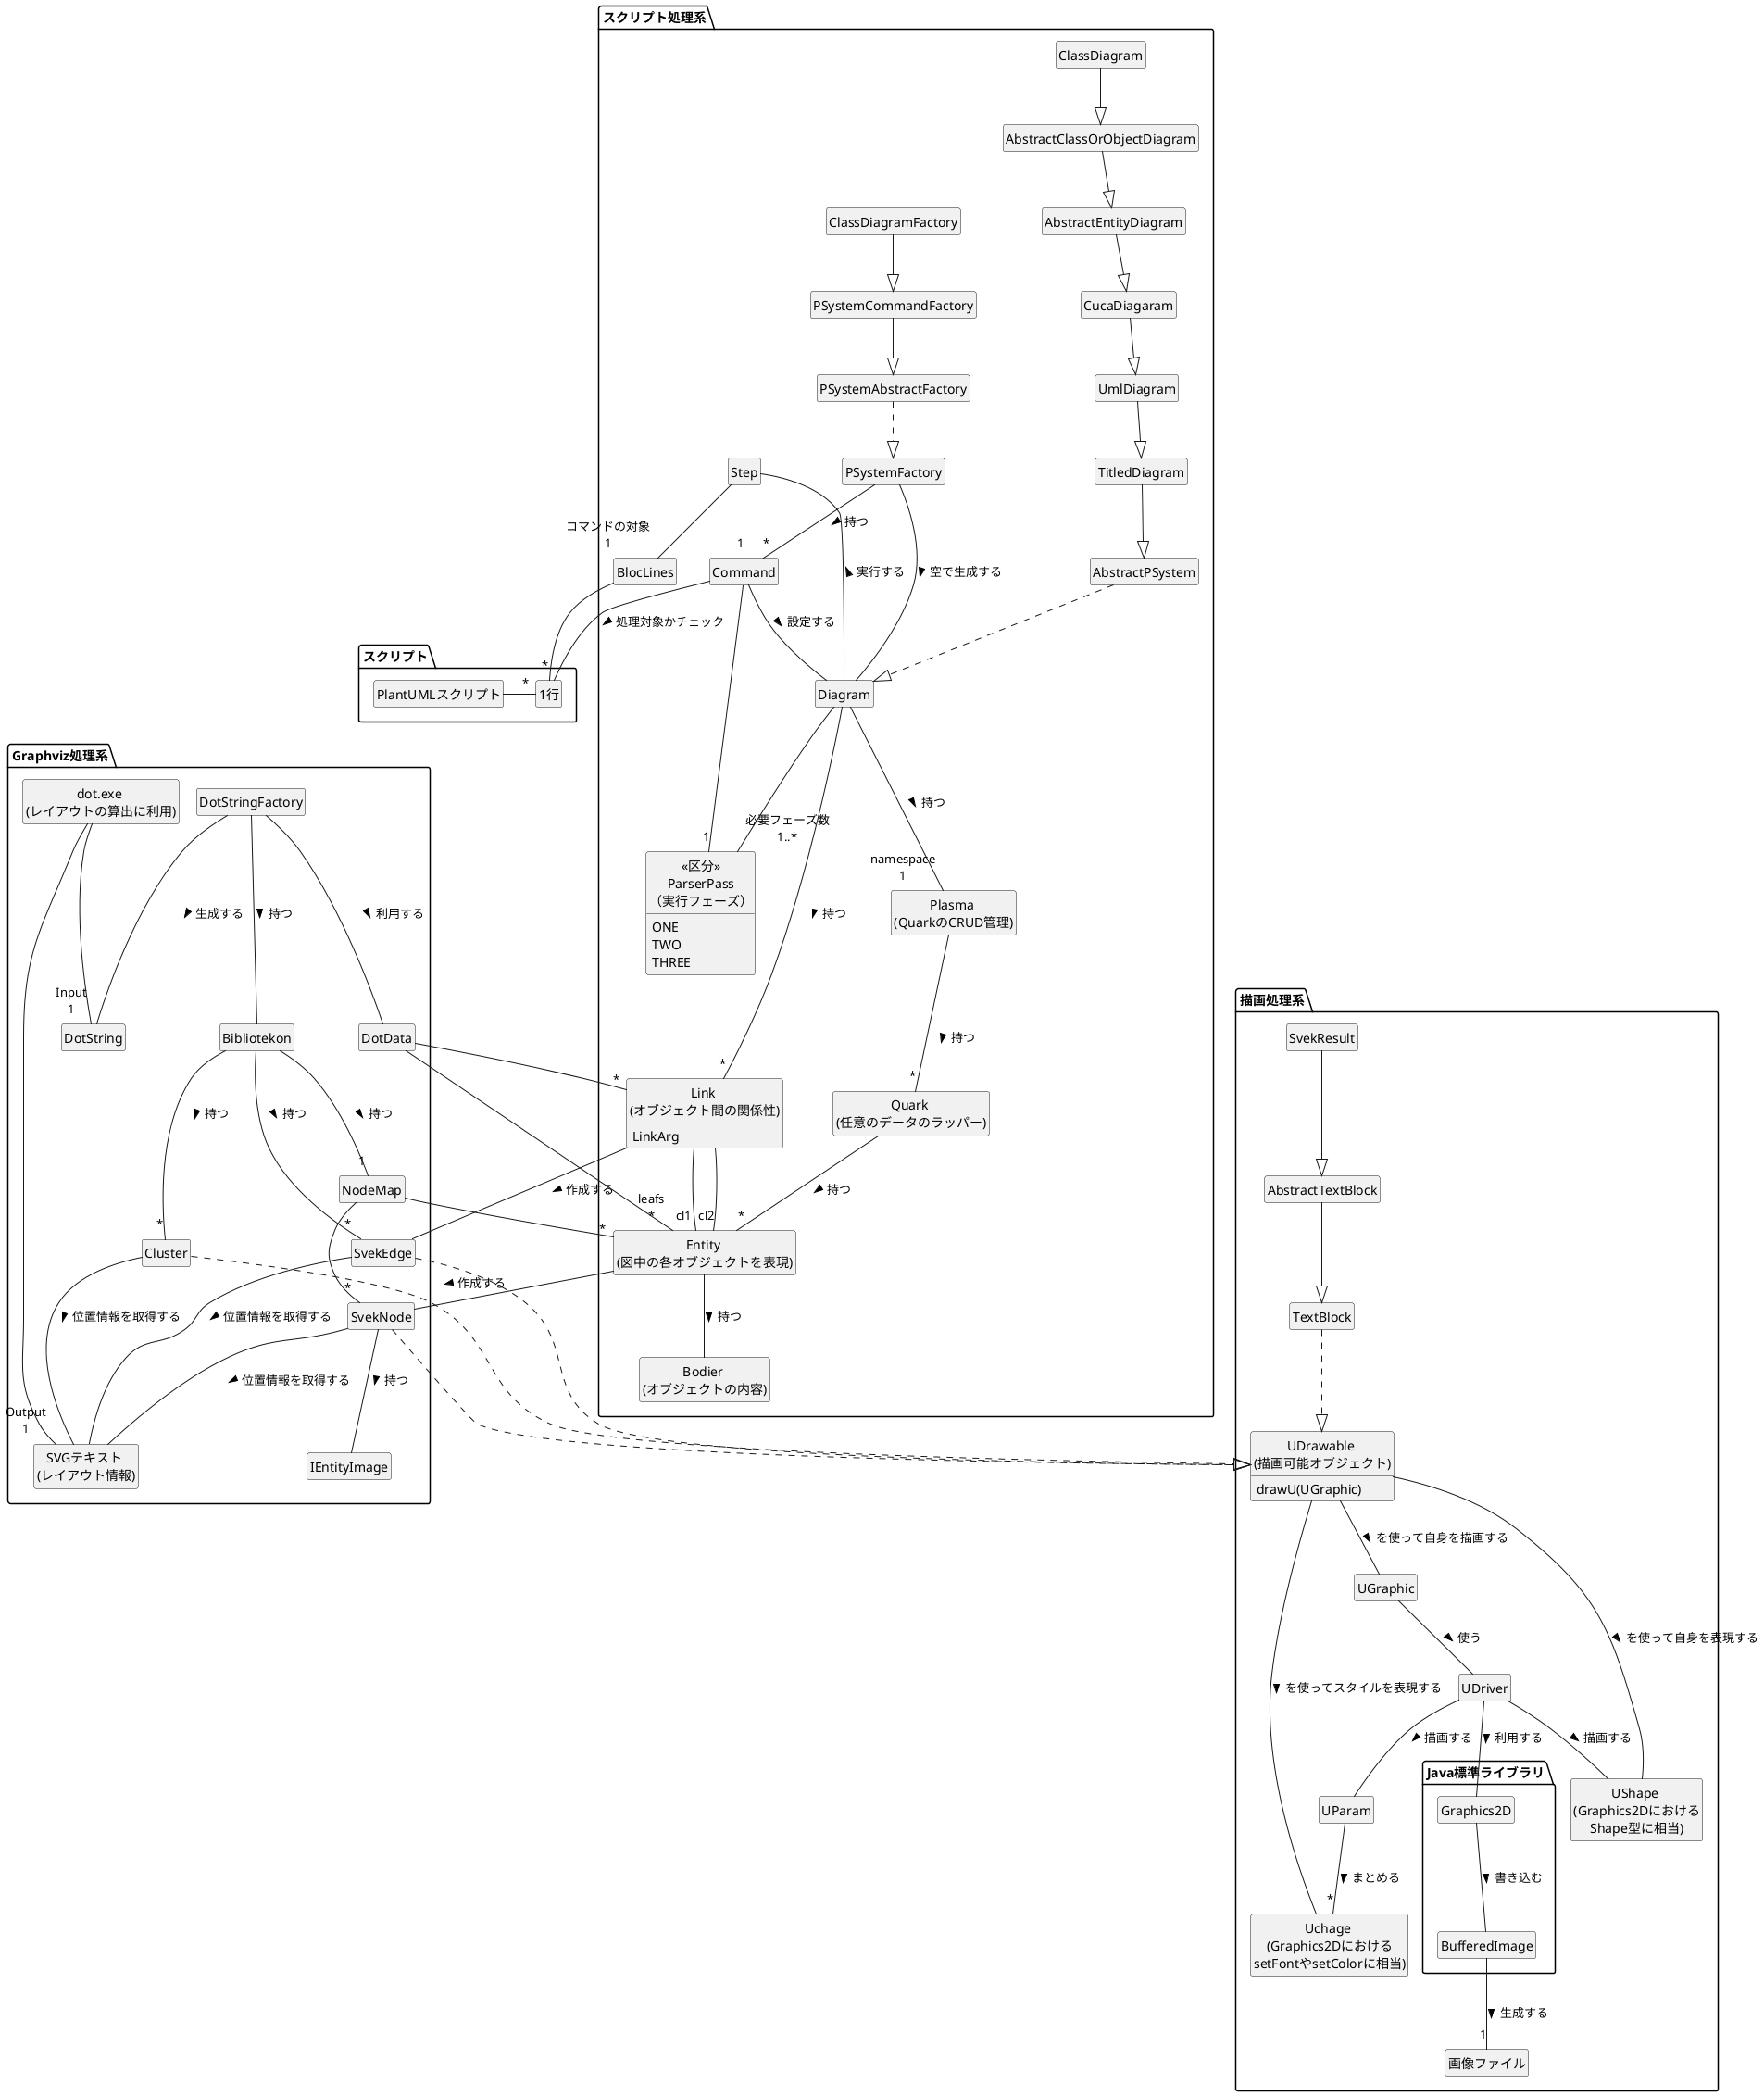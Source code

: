 @startuml
hide empty fields 
hide empty methods
hide class circle

package "スクリプト" {
  class "PlantUMLスクリプト" as PlnatUMLスクリプト
  class "1行" as スクリプト1行
}

package "スクリプト処理系" {
  class "BlocLines" as BlocLines
  class "Command" as Command
  class "Step" as Step
  class "PSystemFactory" as PSystemFactory
  class "PSystemAbstractFactory" as PSystemAbstractFactory
  class "PSystemCommandFactory" as PSystemCommandFactory
  class "ClassDiagramFactory" as ClassDiagramFactory

  class "Diagram" as Diagram
  class "AbstractPSystem" as AbstractPSystem
  class "TitledDiagram" as TitledDiagram
  class "UmlDiagram" as UmlDiagram
  class "CucaDiagaram" as CucaDiagaram
  class "AbstractEntityDiagram" as AbstractEntityDiagram
  class "AbstractClassOrObjectDiagram" as AbstractClassOrObjectDiagram
  class "ClassDiagram" as ClassDiagram

  class "<<区分>>\nParserPass\n（実行フェーズ）" as ParserPass {
    ONE
    TWO
    THREE
  }
  class "Plasma \n(QuarkのCRUD管理)" as Plasma
  class "Quark \n(任意のデータのラッパー)" as Quark
  class "Entity \n(図中の各オブジェクトを表現)" as Entity
  class "Bodier \n(オブジェクトの内容)" as Bodier
  class "Link \n(オブジェクト間の関係性)" as Link {
    LinkArg
  }
}

package Graphviz処理系 {
  class "DotStringFactory" as DotStringFactory
  class "DotString" as DotString
  class "DotData" as DotData
  class "Bibliotekon" as Bibliotekon
  class "Cluster" as Cluster
  class "NodeMap" as NodeMap
  class "SvekNode" as SvekNode
  class "SvekEdge" as SvekEdge
  class "IEntityImage" as IEntityImage
  class "dot.exe \n(レイアウトの算出に利用)" as dot_exe
  class "SVGテキスト \n(レイアウト情報)" as SVGテキスト
}

package "描画処理系" {
  class "UDrawable \n(描画可能オブジェクト)" as UDrawable {
    drawU(UGraphic)
  }
  class "TextBlock" as TextBlock
  class "AbstractTextBlock" as AbstractTextBlock
  class "SvekResult" as SvekResult

  class "UGraphic" as UGraphic
  class "UShape \n(Graphics2Dにおける\nShape型に相当)" as UShape
  class "UDriver" as UDriver
  class "UParam" as UParam
  class "Uchage \n(Graphics2Dにおける\nsetFontやsetColorに相当)" as Uchage
  class "画像ファイル" as 画像ファイル

  package "Java標準ライブラリ" {
    class "Graphics2D" as Graphics2D
    class "BufferedImage" as BufferedImage
  }
}

PlnatUMLスクリプト - "*" スクリプト1行
BlocLines -- "*" スクリプト1行

Step -- "1" Command
Step -- "コマンドの対象\n1" BlocLines

PSystemFactory -- "*" Command : 持つ >
PSystemFactory -- Diagram : 空で生成する >

ClassDiagramFactory --|> PSystemCommandFactory
PSystemCommandFactory --|> PSystemAbstractFactory
PSystemAbstractFactory ..|> PSystemFactory

Command -- スクリプト1行 : 処理対象かチェック >
Command -- "1" ParserPass
Command -- Diagram : 設定する >

Diagram -- "必要フェーズ数\n1..*" ParserPass
Diagram -- "namespace\n1" Plasma : 持つ >
Diagram -- "*" Link : 持つ >
Diagram -- Step : 実行する >

ClassDiagram --|> AbstractClassOrObjectDiagram
AbstractClassOrObjectDiagram --|> AbstractEntityDiagram
AbstractEntityDiagram --|> CucaDiagaram
CucaDiagaram --|> UmlDiagram
UmlDiagram --|> TitledDiagram
TitledDiagram --|> AbstractPSystem
AbstractPSystem ..|> Diagram

Plasma -- "*" Quark : 持つ >
Quark -- "*" Entity : 持つ >

Link -- "cl1" Entity
Link -- "cl2" Entity
Link -- SvekEdge : 作成する >

Entity -- SvekNode : 作成する >
Entity -- Bodier : 持つ >

DotData -- "leafs\n*" Entity
DotData -- "*" Link

NodeMap -- "*" Entity
NodeMap -- "*" SvekNode

DotStringFactory -- DotString : 生成する >
DotStringFactory -- Bibliotekon : 持つ >
DotStringFactory -- DotData : 利用する >

Bibliotekon -- "*" Cluster : 持つ >
Bibliotekon -- "1" NodeMap : 持つ >
Bibliotekon -- "*" SvekEdge : 持つ >

SvekNode -- IEntityImage : 持つ >
SvekNode -- SVGテキスト : 位置情報を取得する >
SvekNode ..|> UDrawable

SvekEdge -- SVGテキスト : 位置情報を取得する >
SvekEdge ..|> UDrawable

Cluster -- SVGテキスト : 位置情報を取得する >
Cluster ..|> UDrawable

dot_exe -- "Input\n1" DotString
dot_exe -- "Output\n1" SVGテキスト

UDrawable -- UGraphic : を使って自身を描画する >
UDrawable -- UShape : を使って自身を表現する > 
UDrawable -- Uchage : を使ってスタイルを表現する >

UGraphic -- UDriver : 使う >

UParam -- "*" Uchage : まとめる >

UDriver -- UShape : 描画する >
UDriver -- UParam : 描画する >
UDriver -- Graphics2D : 利用する >

Graphics2D -- BufferedImage : 書き込む >

BufferedImage -- "1" 画像ファイル : 生成する >

SvekResult --|> AbstractTextBlock
AbstractTextBlock --|> TextBlock
TextBlock ..|> UDrawable
@enduml